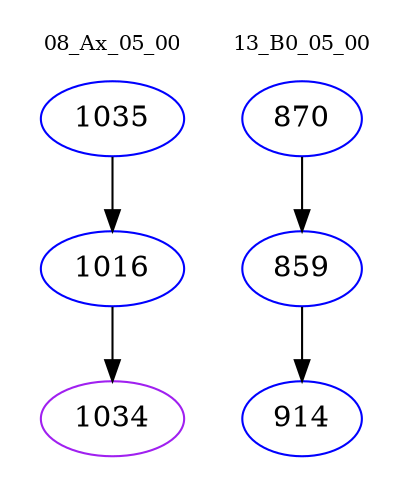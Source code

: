 digraph{
subgraph cluster_0 {
color = white
label = "08_Ax_05_00";
fontsize=10;
T0_1035 [label="1035", color="blue"]
T0_1035 -> T0_1016 [color="black"]
T0_1016 [label="1016", color="blue"]
T0_1016 -> T0_1034 [color="black"]
T0_1034 [label="1034", color="purple"]
}
subgraph cluster_1 {
color = white
label = "13_B0_05_00";
fontsize=10;
T1_870 [label="870", color="blue"]
T1_870 -> T1_859 [color="black"]
T1_859 [label="859", color="blue"]
T1_859 -> T1_914 [color="black"]
T1_914 [label="914", color="blue"]
}
}
